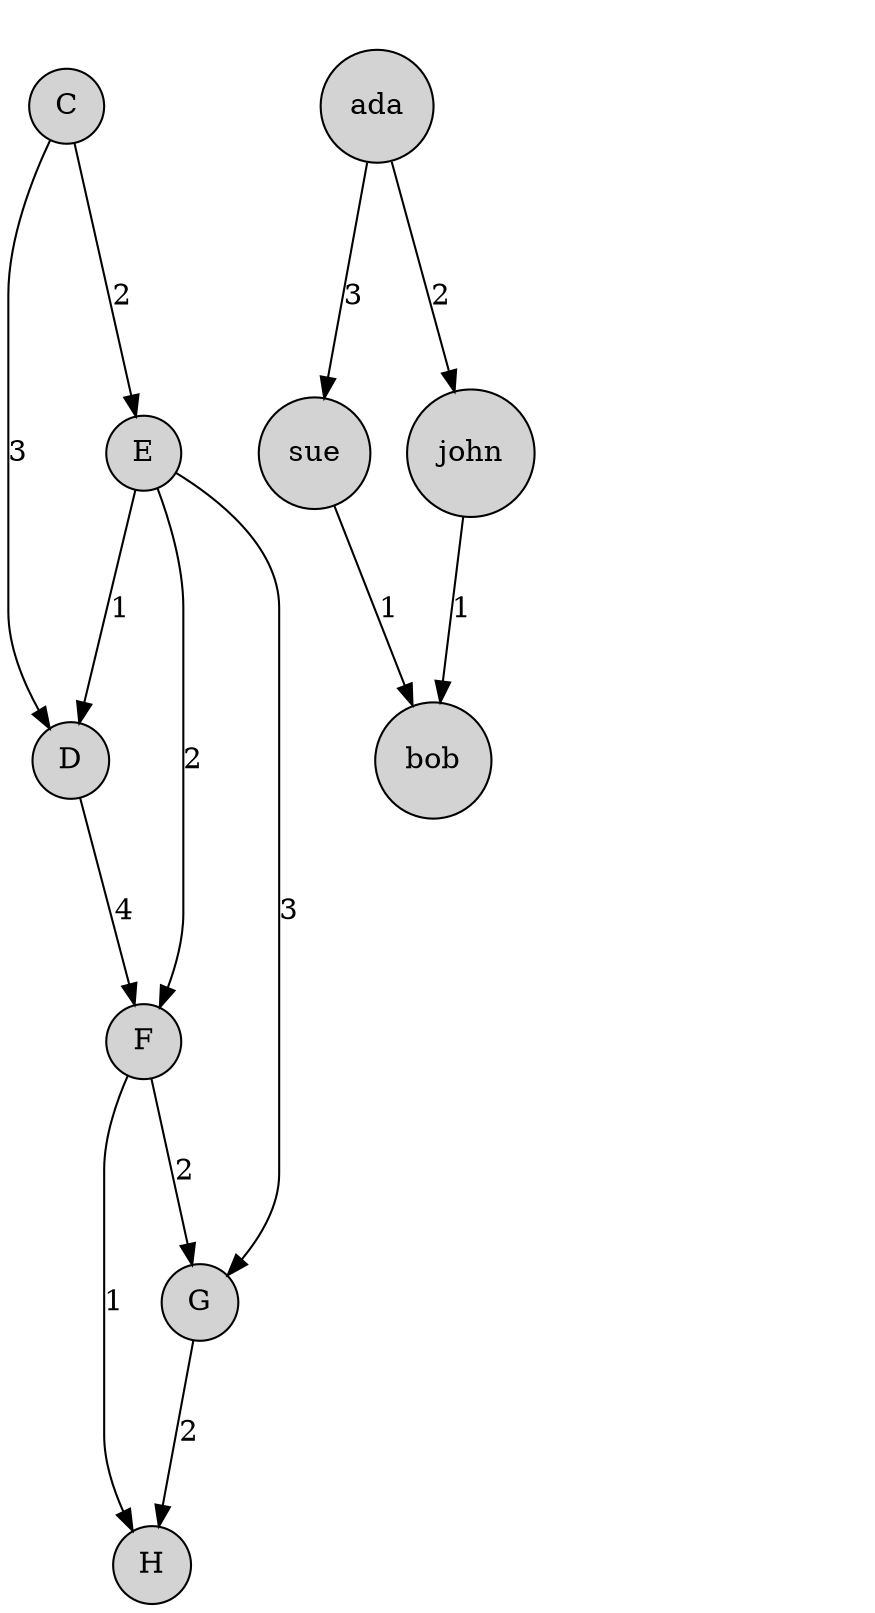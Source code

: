 digraph network { 
	rankdir=TB;
	node [shape=circle, style=filled]
	edge [minlen=2]
	
	/* Nodes */
	"C" [color=""]
	"E" [color=""]
	"D" [color=""]
	"G" [color=""]
	"F" [color=""]
	"H" [color=""]
	"sue" [color=""]
	"ada" [color=""]
	"bob" [color=""]
	"john" [color=""]
	
	
	/* Edges */
	"C" -> "E" [label="2"]
	"C" -> "D" [label="3"]
	"E" -> "D" [label="1"]
	"E" -> "G" [label="3"]
	"E" -> "F" [label="2"]
	"D" -> "F" [label="4"]
	"G" -> "H" [label="2"]
	"F" -> "H" [label="1"]
	"F" -> "G" [label="2"]
	"sue" -> "bob" [label="1"]
	"ada" -> "sue" [label="3"]
	"ada" -> "john" [label="2"]
	"john" -> "bob" [label="1"]
	
	
	/* Nodes that have the same rank. */
	
	
	"ada" [rank="source"]
	"bob" [rank="sink"]
	// Source Node
	// Sink Node
	
	/* Legend */
	subgraph legend {
		rankdir=TB;
		rank="same";
		
		"legend1" [shape=none, fillcolor="white", fontname="monospace", fontcolor="white", label=<
			<TABLE BORDER="0">
				<TR><TD>                    </TD></TR>
				<TR><TD>                    </TD></TR>
				<TR><TD>                    </TD></TR>
				<TR><TD>                    </TD></TR>
			</TABLE>>]
	}
}
